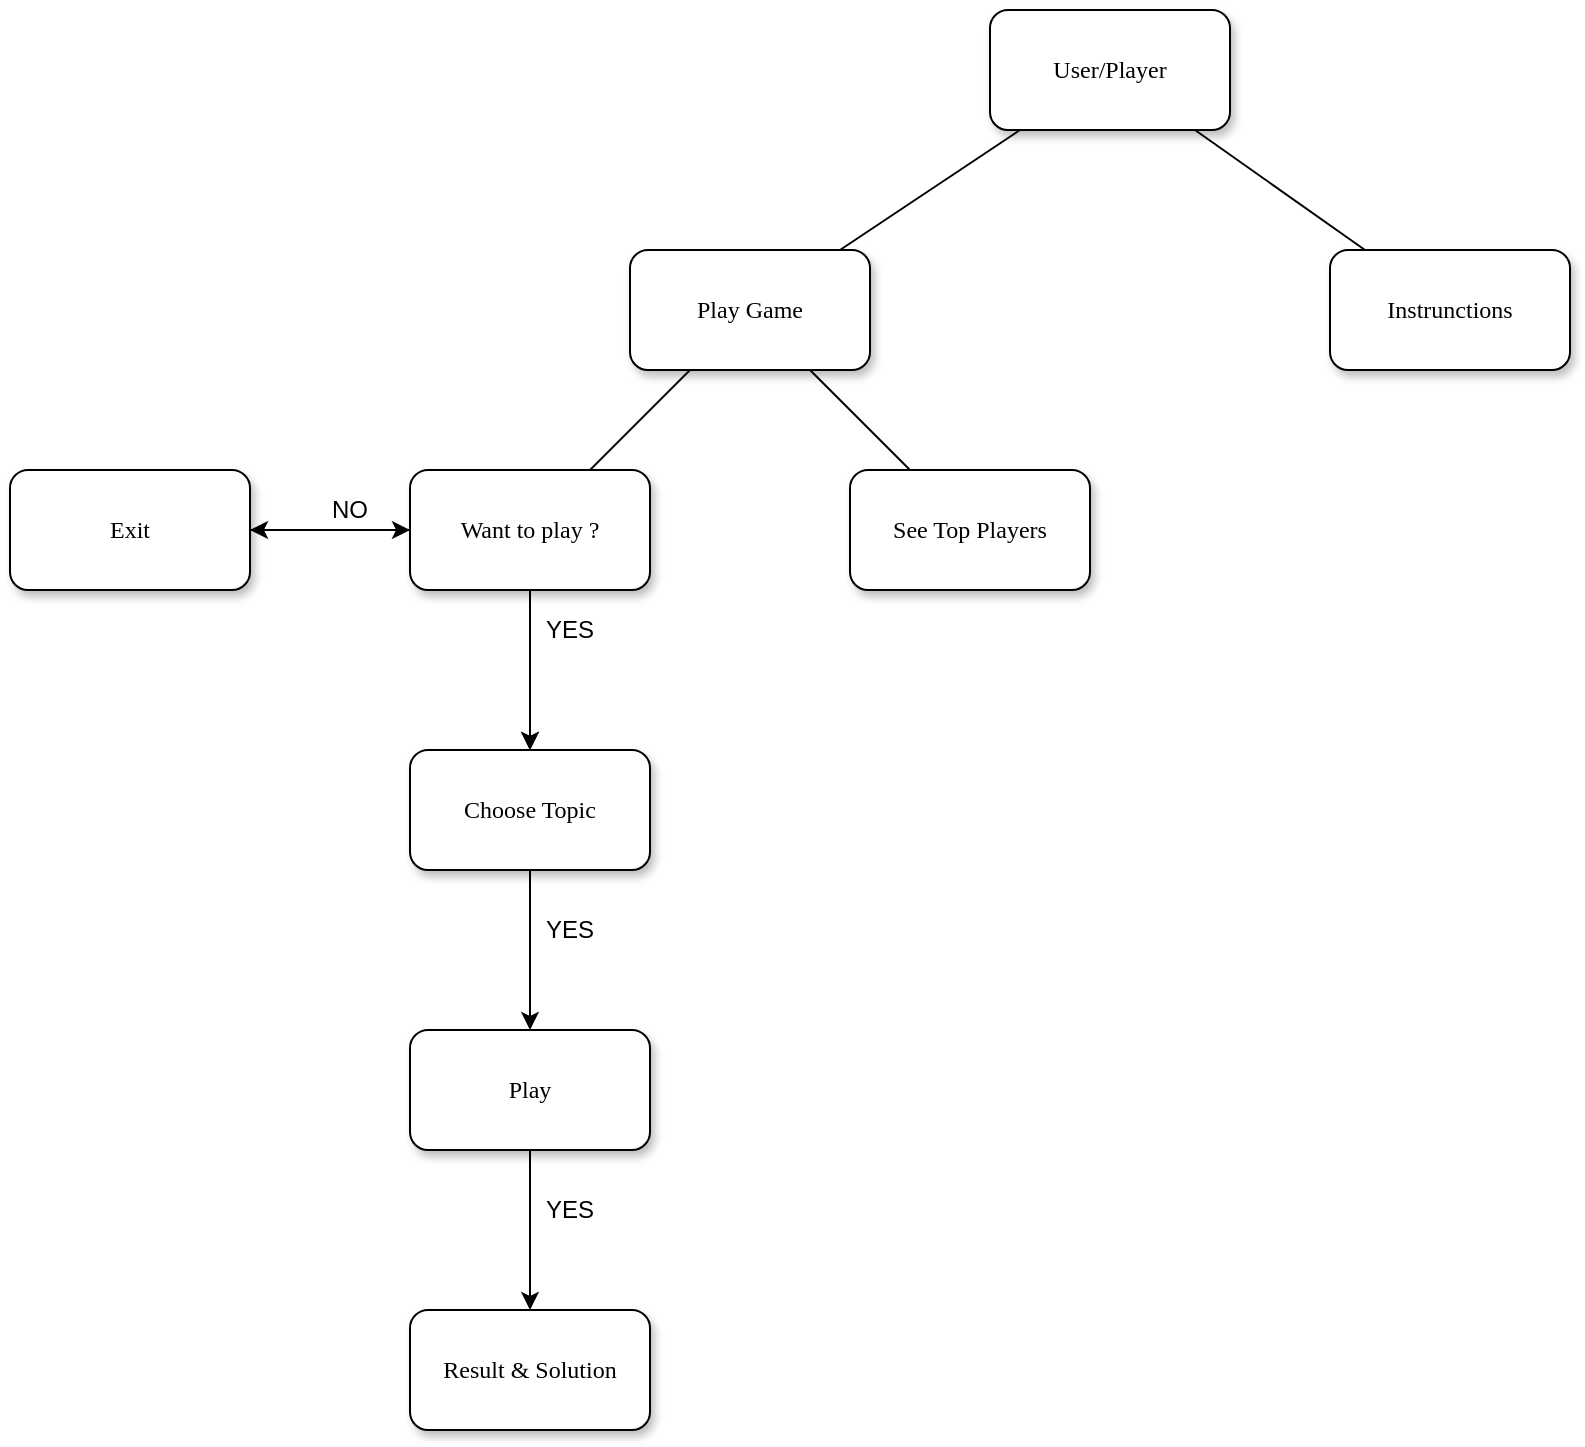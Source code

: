 <mxfile>
    <diagram name="Page-1" id="10a91c8b-09ff-31b1-d368-03940ed4cc9e">
        <mxGraphModel dx="1049" dy="629" grid="1" gridSize="10" guides="1" tooltips="1" connect="1" arrows="1" fold="1" page="1" pageScale="1" pageWidth="1100" pageHeight="850" background="none" math="0" shadow="0">
            <root>
                <mxCell id="0"/>
                <mxCell id="1" parent="0"/>
                <object label="User/Player" id="62893188c0fa7362-1">
                    <mxCell style="whiteSpace=wrap;html=1;rounded=1;shadow=1;labelBackgroundColor=none;strokeWidth=1;fontFamily=Verdana;fontSize=12;align=center;" parent="1" vertex="1">
                        <mxGeometry x="610" y="50" width="120" height="60" as="geometry"/>
                    </mxCell>
                </object>
                <mxCell id="62893188c0fa7362-2" value="Play Game" style="whiteSpace=wrap;html=1;rounded=1;shadow=1;labelBackgroundColor=none;strokeWidth=1;fontFamily=Verdana;fontSize=12;align=center;" parent="1" vertex="1">
                    <mxGeometry x="430" y="170" width="120" height="60" as="geometry"/>
                </mxCell>
                <mxCell id="62893188c0fa7362-3" value="Instrunctions" style="whiteSpace=wrap;html=1;rounded=1;shadow=1;labelBackgroundColor=none;strokeWidth=1;fontFamily=Verdana;fontSize=12;align=center;" parent="1" vertex="1">
                    <mxGeometry x="780" y="170" width="120" height="60" as="geometry"/>
                </mxCell>
                <mxCell id="62893188c0fa7362-4" value="" style="rounded=0;html=1;labelBackgroundColor=none;startArrow=none;startFill=0;startSize=5;endArrow=none;endFill=0;endSize=5;jettySize=auto;orthogonalLoop=1;strokeWidth=1;fontFamily=Verdana;fontSize=12" parent="1" source="62893188c0fa7362-1" target="62893188c0fa7362-3" edge="1">
                    <mxGeometry x="1" y="190" relative="1" as="geometry">
                        <mxPoint x="63" y="75" as="offset"/>
                    </mxGeometry>
                </mxCell>
                <mxCell id="62893188c0fa7362-5" value="" style="rounded=0;html=1;labelBackgroundColor=none;startArrow=none;startFill=0;startSize=5;endArrow=none;endFill=0;endSize=5;jettySize=auto;orthogonalLoop=1;strokeWidth=1;fontFamily=Verdana;fontSize=12" parent="1" source="62893188c0fa7362-1" target="62893188c0fa7362-2" edge="1">
                    <mxGeometry x="-0.359" y="-11" relative="1" as="geometry">
                        <mxPoint as="offset"/>
                    </mxGeometry>
                </mxCell>
                <mxCell id="dPDkGkyFfCgWGAL8e4uG-4" value="" style="edgeStyle=orthogonalEdgeStyle;rounded=0;orthogonalLoop=1;jettySize=auto;html=1;" parent="1" source="62893188c0fa7362-8" target="dPDkGkyFfCgWGAL8e4uG-3" edge="1">
                    <mxGeometry relative="1" as="geometry"/>
                </mxCell>
                <mxCell id="dPDkGkyFfCgWGAL8e4uG-9" value="" style="edgeStyle=orthogonalEdgeStyle;rounded=0;orthogonalLoop=1;jettySize=auto;html=1;" parent="1" source="62893188c0fa7362-8" target="dPDkGkyFfCgWGAL8e4uG-3" edge="1">
                    <mxGeometry relative="1" as="geometry"/>
                </mxCell>
                <mxCell id="dPDkGkyFfCgWGAL8e4uG-16" value="" style="edgeStyle=orthogonalEdgeStyle;rounded=0;orthogonalLoop=1;jettySize=auto;html=1;" parent="1" source="62893188c0fa7362-8" target="dPDkGkyFfCgWGAL8e4uG-15" edge="1">
                    <mxGeometry relative="1" as="geometry"/>
                </mxCell>
                <mxCell id="62893188c0fa7362-8" value="&lt;span&gt;Want to play ?&lt;/span&gt;" style="whiteSpace=wrap;html=1;rounded=1;shadow=1;labelBackgroundColor=none;strokeWidth=1;fontFamily=Verdana;fontSize=12;align=center;" parent="1" vertex="1">
                    <mxGeometry x="320" y="280" width="120" height="60" as="geometry"/>
                </mxCell>
                <mxCell id="62893188c0fa7362-9" value="See Top Players" style="whiteSpace=wrap;html=1;rounded=1;shadow=1;labelBackgroundColor=none;strokeWidth=1;fontFamily=Verdana;fontSize=12;align=center;" parent="1" vertex="1">
                    <mxGeometry x="540" y="280" width="120" height="60" as="geometry"/>
                </mxCell>
                <mxCell id="62893188c0fa7362-14" value="" style="rounded=0;html=1;labelBackgroundColor=none;startArrow=none;startFill=0;startSize=5;endArrow=none;endFill=0;endSize=5;jettySize=auto;orthogonalLoop=1;strokeWidth=1;fontFamily=Verdana;fontSize=12" parent="1" source="62893188c0fa7362-2" target="62893188c0fa7362-8" edge="1">
                    <mxGeometry x="-0.2" y="-14" relative="1" as="geometry">
                        <mxPoint as="offset"/>
                    </mxGeometry>
                </mxCell>
                <mxCell id="62893188c0fa7362-15" value="" style="rounded=0;html=1;labelBackgroundColor=none;startArrow=none;startFill=0;startSize=5;endArrow=none;endFill=0;endSize=5;jettySize=auto;orthogonalLoop=1;strokeWidth=1;fontFamily=Verdana;fontSize=12" parent="1" source="62893188c0fa7362-2" target="62893188c0fa7362-9" edge="1">
                    <mxGeometry x="-0.2" y="14" relative="1" as="geometry">
                        <mxPoint as="offset"/>
                    </mxGeometry>
                </mxCell>
                <mxCell id="dPDkGkyFfCgWGAL8e4uG-6" value="" style="edgeStyle=orthogonalEdgeStyle;rounded=0;orthogonalLoop=1;jettySize=auto;html=1;" parent="1" source="dPDkGkyFfCgWGAL8e4uG-3" target="dPDkGkyFfCgWGAL8e4uG-5" edge="1">
                    <mxGeometry relative="1" as="geometry"/>
                </mxCell>
                <mxCell id="dPDkGkyFfCgWGAL8e4uG-3" value="&lt;span&gt;Choose Topic&lt;/span&gt;" style="whiteSpace=wrap;html=1;rounded=1;shadow=1;labelBackgroundColor=none;strokeWidth=1;fontFamily=Verdana;fontSize=12;align=center;" parent="1" vertex="1">
                    <mxGeometry x="320" y="420" width="120" height="60" as="geometry"/>
                </mxCell>
                <mxCell id="dPDkGkyFfCgWGAL8e4uG-8" value="" style="edgeStyle=orthogonalEdgeStyle;rounded=0;orthogonalLoop=1;jettySize=auto;html=1;" parent="1" source="dPDkGkyFfCgWGAL8e4uG-5" target="dPDkGkyFfCgWGAL8e4uG-7" edge="1">
                    <mxGeometry relative="1" as="geometry"/>
                </mxCell>
                <mxCell id="dPDkGkyFfCgWGAL8e4uG-5" value="&lt;span&gt;Play&lt;br&gt;&lt;/span&gt;" style="whiteSpace=wrap;html=1;rounded=1;shadow=1;labelBackgroundColor=none;strokeWidth=1;fontFamily=Verdana;fontSize=12;align=center;" parent="1" vertex="1">
                    <mxGeometry x="320" y="560" width="120" height="60" as="geometry"/>
                </mxCell>
                <mxCell id="dPDkGkyFfCgWGAL8e4uG-7" value="&lt;span&gt;Result &amp;amp; Solution&lt;br&gt;&lt;/span&gt;" style="whiteSpace=wrap;html=1;rounded=1;shadow=1;labelBackgroundColor=none;strokeWidth=1;fontFamily=Verdana;fontSize=12;align=center;" parent="1" vertex="1">
                    <mxGeometry x="320" y="700" width="120" height="60" as="geometry"/>
                </mxCell>
                <mxCell id="dPDkGkyFfCgWGAL8e4uG-10" value="YES" style="text;html=1;strokeColor=none;fillColor=none;align=center;verticalAlign=middle;whiteSpace=wrap;rounded=0;" parent="1" vertex="1">
                    <mxGeometry x="380" y="350" width="40" height="20" as="geometry"/>
                </mxCell>
                <mxCell id="dPDkGkyFfCgWGAL8e4uG-11" value="YES" style="text;html=1;strokeColor=none;fillColor=none;align=center;verticalAlign=middle;whiteSpace=wrap;rounded=0;" parent="1" vertex="1">
                    <mxGeometry x="380" y="500" width="40" height="20" as="geometry"/>
                </mxCell>
                <mxCell id="dPDkGkyFfCgWGAL8e4uG-14" value="YES" style="text;html=1;strokeColor=none;fillColor=none;align=center;verticalAlign=middle;whiteSpace=wrap;rounded=0;" parent="1" vertex="1">
                    <mxGeometry x="380" y="640" width="40" height="20" as="geometry"/>
                </mxCell>
                <mxCell id="dPDkGkyFfCgWGAL8e4uG-17" value="" style="edgeStyle=orthogonalEdgeStyle;rounded=0;orthogonalLoop=1;jettySize=auto;html=1;" parent="1" source="dPDkGkyFfCgWGAL8e4uG-15" target="62893188c0fa7362-8" edge="1">
                    <mxGeometry relative="1" as="geometry"/>
                </mxCell>
                <mxCell id="dPDkGkyFfCgWGAL8e4uG-15" value="Exit" style="whiteSpace=wrap;html=1;rounded=1;shadow=1;labelBackgroundColor=none;strokeWidth=1;fontFamily=Verdana;fontSize=12;align=center;" parent="1" vertex="1">
                    <mxGeometry x="120" y="280" width="120" height="60" as="geometry"/>
                </mxCell>
                <mxCell id="dPDkGkyFfCgWGAL8e4uG-18" value="NO" style="text;html=1;strokeColor=none;fillColor=none;align=center;verticalAlign=middle;whiteSpace=wrap;rounded=0;" parent="1" vertex="1">
                    <mxGeometry x="270" y="290" width="40" height="20" as="geometry"/>
                </mxCell>
            </root>
        </mxGraphModel>
    </diagram>
</mxfile>